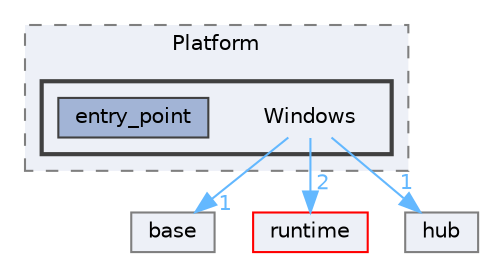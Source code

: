 digraph "editor/Platform/Windows"
{
 // LATEX_PDF_SIZE
  bgcolor="transparent";
  edge [fontname=Helvetica,fontsize=10,labelfontname=Helvetica,labelfontsize=10];
  node [fontname=Helvetica,fontsize=10,shape=box,height=0.2,width=0.4];
  compound=true
  subgraph clusterdir_270cc6fb5851a2c1e1a7b61de8ed71c0 {
    graph [ bgcolor="#edf0f7", pencolor="grey50", label="Platform", fontname=Helvetica,fontsize=10 style="filled,dashed", URL="dir_270cc6fb5851a2c1e1a7b61de8ed71c0.html",tooltip=""]
  subgraph clusterdir_8045014c9fbfdcdcf61b9cde67264d19 {
    graph [ bgcolor="#edf0f7", pencolor="grey25", label="", fontname=Helvetica,fontsize=10 style="filled,bold", URL="dir_8045014c9fbfdcdcf61b9cde67264d19.html",tooltip=""]
    dir_8045014c9fbfdcdcf61b9cde67264d19 [shape=plaintext, label="Windows"];
  dir_8df8ade29a0131d3b51b0072deec1a99 [label="entry_point", fillcolor="#a2b4d6", color="grey25", style="filled", URL="dir_8df8ade29a0131d3b51b0072deec1a99.html",tooltip=""];
  }
  }
  dir_4ac50daca5c62f255705783a1daff413 [label="base", fillcolor="#edf0f7", color="grey50", style="filled", URL="dir_4ac50daca5c62f255705783a1daff413.html",tooltip=""];
  dir_cb031e414f281a658b23dddb30bb9d2c [label="runtime", fillcolor="#edf0f7", color="red", style="filled", URL="dir_cb031e414f281a658b23dddb30bb9d2c.html",tooltip=""];
  dir_aac781039326ac6938190fe4b9100a7f [label="hub", fillcolor="#edf0f7", color="grey50", style="filled", URL="dir_aac781039326ac6938190fe4b9100a7f.html",tooltip=""];
  dir_8045014c9fbfdcdcf61b9cde67264d19->dir_4ac50daca5c62f255705783a1daff413 [headlabel="1", labeldistance=1.5 headhref="dir_000932_000067.html" href="dir_000932_000067.html" color="steelblue1" fontcolor="steelblue1"];
  dir_8045014c9fbfdcdcf61b9cde67264d19->dir_aac781039326ac6938190fe4b9100a7f [headlabel="1", labeldistance=1.5 headhref="dir_000932_000373.html" href="dir_000932_000373.html" color="steelblue1" fontcolor="steelblue1"];
  dir_8045014c9fbfdcdcf61b9cde67264d19->dir_cb031e414f281a658b23dddb30bb9d2c [headlabel="2", labeldistance=1.5 headhref="dir_000932_000628.html" href="dir_000932_000628.html" color="steelblue1" fontcolor="steelblue1"];
}
